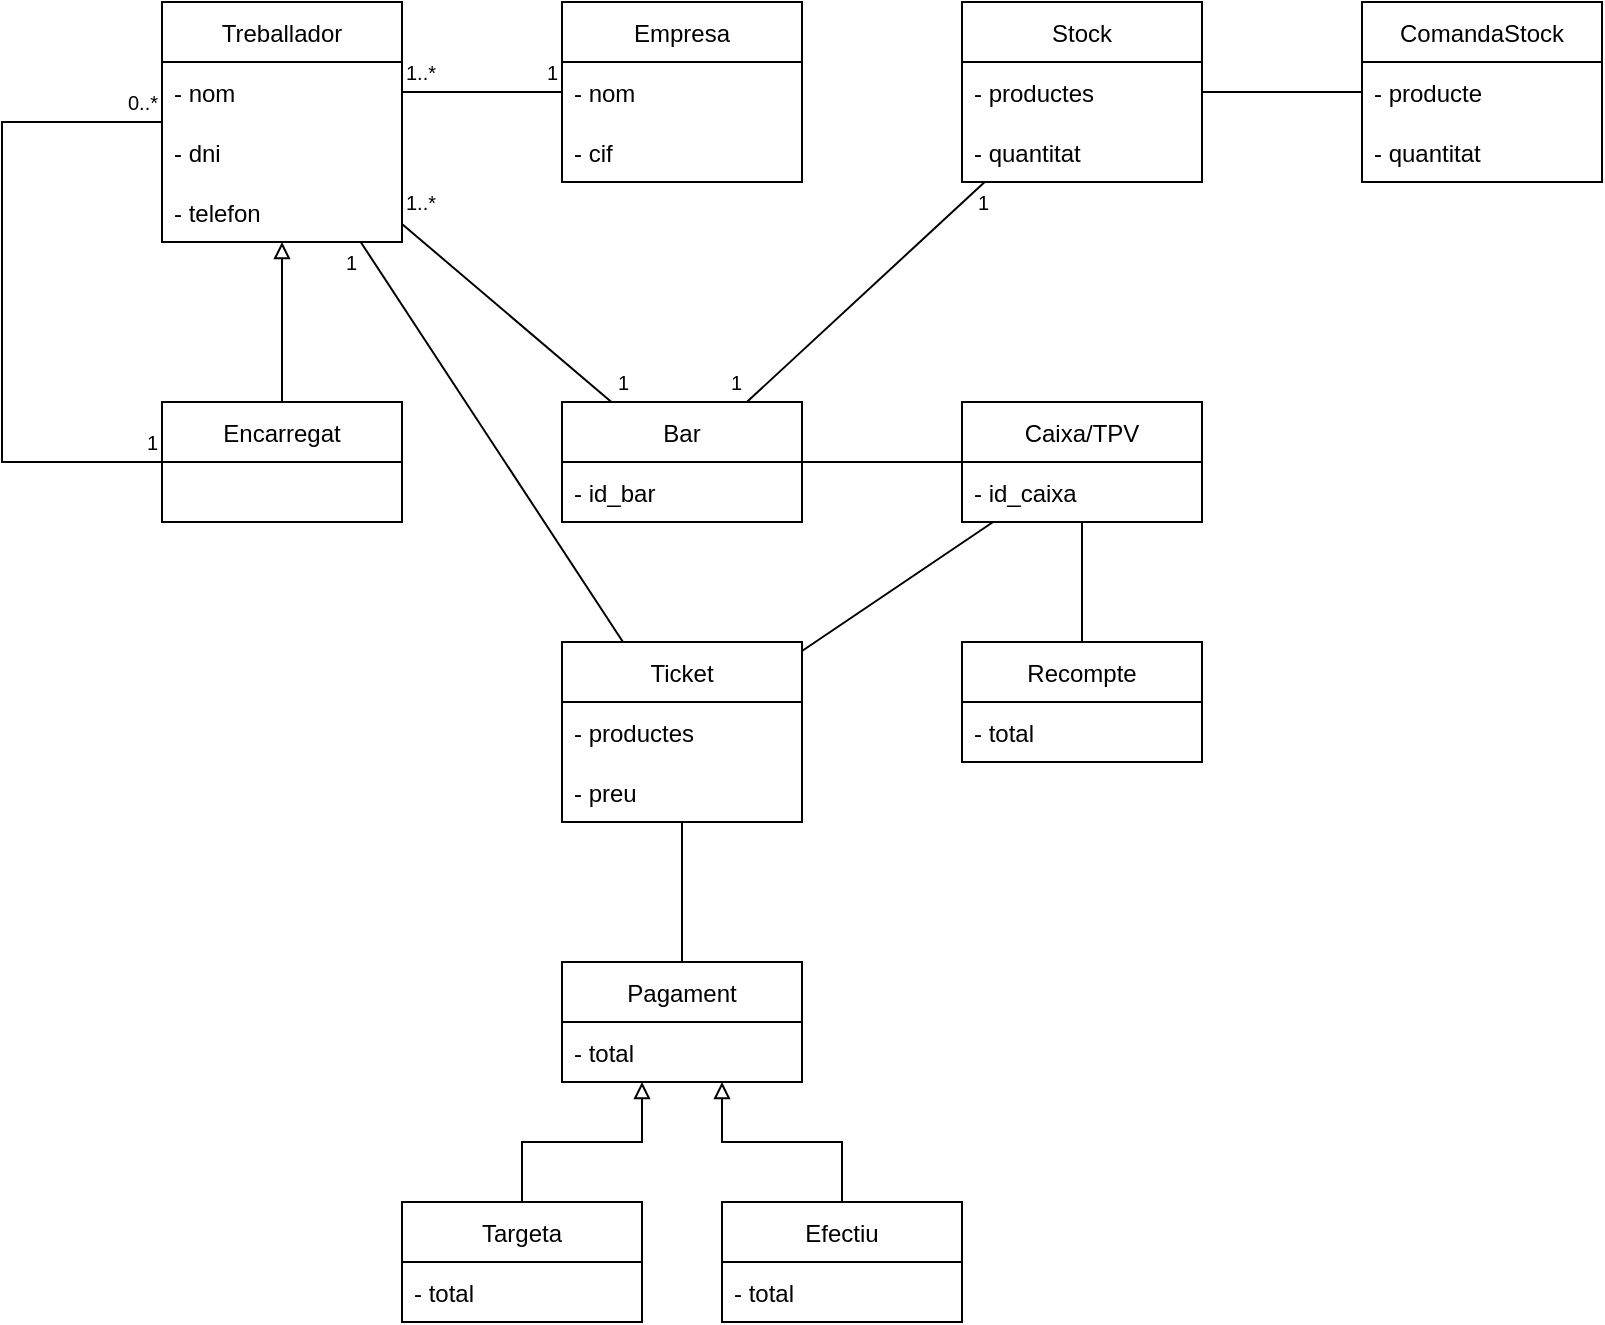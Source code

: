 <mxfile version="17.4.6" type="github">
  <diagram id="u9OxSyIeci-myjSZc0aK" name="Page-1">
    <mxGraphModel dx="652" dy="396" grid="1" gridSize="10" guides="1" tooltips="1" connect="1" arrows="1" fold="1" page="1" pageScale="1" pageWidth="827" pageHeight="1169" math="0" shadow="0">
      <root>
        <mxCell id="0" />
        <mxCell id="1" parent="0" />
        <mxCell id="dDJgua4jS4CRUahImQCB-1" value="Empresa" style="swimlane;fontStyle=0;childLayout=stackLayout;horizontal=1;startSize=30;horizontalStack=0;resizeParent=1;resizeParentMax=0;resizeLast=0;collapsible=1;marginBottom=0;" vertex="1" parent="1">
          <mxGeometry x="294" y="160" width="120" height="90" as="geometry" />
        </mxCell>
        <mxCell id="dDJgua4jS4CRUahImQCB-2" value="- nom" style="text;strokeColor=none;fillColor=none;align=left;verticalAlign=middle;spacingLeft=4;spacingRight=4;overflow=hidden;points=[[0,0.5],[1,0.5]];portConstraint=eastwest;rotatable=0;" vertex="1" parent="dDJgua4jS4CRUahImQCB-1">
          <mxGeometry y="30" width="120" height="30" as="geometry" />
        </mxCell>
        <mxCell id="dDJgua4jS4CRUahImQCB-3" value="- cif" style="text;strokeColor=none;fillColor=none;align=left;verticalAlign=middle;spacingLeft=4;spacingRight=4;overflow=hidden;points=[[0,0.5],[1,0.5]];portConstraint=eastwest;rotatable=0;" vertex="1" parent="dDJgua4jS4CRUahImQCB-1">
          <mxGeometry y="60" width="120" height="30" as="geometry" />
        </mxCell>
        <mxCell id="dDJgua4jS4CRUahImQCB-13" style="edgeStyle=orthogonalEdgeStyle;rounded=0;orthogonalLoop=1;jettySize=auto;html=1;endArrow=none;endFill=0;" edge="1" parent="1" source="dDJgua4jS4CRUahImQCB-5" target="dDJgua4jS4CRUahImQCB-9">
          <mxGeometry relative="1" as="geometry">
            <Array as="points">
              <mxPoint x="14" y="220" />
              <mxPoint x="14" y="390" />
            </Array>
          </mxGeometry>
        </mxCell>
        <mxCell id="dDJgua4jS4CRUahImQCB-43" style="rounded=0;orthogonalLoop=1;jettySize=auto;html=1;endArrow=none;endFill=0;" edge="1" parent="1" source="dDJgua4jS4CRUahImQCB-5" target="dDJgua4jS4CRUahImQCB-15">
          <mxGeometry relative="1" as="geometry" />
        </mxCell>
        <mxCell id="dDJgua4jS4CRUahImQCB-46" style="edgeStyle=none;rounded=0;orthogonalLoop=1;jettySize=auto;html=1;endArrow=none;endFill=0;" edge="1" parent="1" source="dDJgua4jS4CRUahImQCB-5" target="dDJgua4jS4CRUahImQCB-22">
          <mxGeometry relative="1" as="geometry" />
        </mxCell>
        <mxCell id="dDJgua4jS4CRUahImQCB-5" value="Treballador" style="swimlane;fontStyle=0;childLayout=stackLayout;horizontal=1;startSize=30;horizontalStack=0;resizeParent=1;resizeParentMax=0;resizeLast=0;collapsible=1;marginBottom=0;" vertex="1" parent="1">
          <mxGeometry x="94" y="160" width="120" height="120" as="geometry" />
        </mxCell>
        <mxCell id="dDJgua4jS4CRUahImQCB-6" value="- nom" style="text;strokeColor=none;fillColor=none;align=left;verticalAlign=middle;spacingLeft=4;spacingRight=4;overflow=hidden;points=[[0,0.5],[1,0.5]];portConstraint=eastwest;rotatable=0;" vertex="1" parent="dDJgua4jS4CRUahImQCB-5">
          <mxGeometry y="30" width="120" height="30" as="geometry" />
        </mxCell>
        <mxCell id="dDJgua4jS4CRUahImQCB-7" value="- dni" style="text;strokeColor=none;fillColor=none;align=left;verticalAlign=middle;spacingLeft=4;spacingRight=4;overflow=hidden;points=[[0,0.5],[1,0.5]];portConstraint=eastwest;rotatable=0;" vertex="1" parent="dDJgua4jS4CRUahImQCB-5">
          <mxGeometry y="60" width="120" height="30" as="geometry" />
        </mxCell>
        <mxCell id="dDJgua4jS4CRUahImQCB-8" value="- telefon" style="text;strokeColor=none;fillColor=none;align=left;verticalAlign=middle;spacingLeft=4;spacingRight=4;overflow=hidden;points=[[0,0.5],[1,0.5]];portConstraint=eastwest;rotatable=0;" vertex="1" parent="dDJgua4jS4CRUahImQCB-5">
          <mxGeometry y="90" width="120" height="30" as="geometry" />
        </mxCell>
        <mxCell id="dDJgua4jS4CRUahImQCB-14" style="edgeStyle=orthogonalEdgeStyle;rounded=0;orthogonalLoop=1;jettySize=auto;html=1;endArrow=block;endFill=0;" edge="1" parent="1" source="dDJgua4jS4CRUahImQCB-9" target="dDJgua4jS4CRUahImQCB-5">
          <mxGeometry relative="1" as="geometry" />
        </mxCell>
        <mxCell id="dDJgua4jS4CRUahImQCB-9" value="Encarregat" style="swimlane;fontStyle=0;childLayout=stackLayout;horizontal=1;startSize=30;horizontalStack=0;resizeParent=1;resizeParentMax=0;resizeLast=0;collapsible=1;marginBottom=0;" vertex="1" parent="1">
          <mxGeometry x="94" y="360" width="120" height="60" as="geometry" />
        </mxCell>
        <mxCell id="dDJgua4jS4CRUahImQCB-44" style="edgeStyle=none;rounded=0;orthogonalLoop=1;jettySize=auto;html=1;endArrow=none;endFill=0;" edge="1" parent="1" source="dDJgua4jS4CRUahImQCB-15" target="dDJgua4jS4CRUahImQCB-18">
          <mxGeometry relative="1" as="geometry" />
        </mxCell>
        <mxCell id="dDJgua4jS4CRUahImQCB-49" style="edgeStyle=none;rounded=0;orthogonalLoop=1;jettySize=auto;html=1;endArrow=none;endFill=0;" edge="1" parent="1" source="dDJgua4jS4CRUahImQCB-15" target="dDJgua4jS4CRUahImQCB-39">
          <mxGeometry relative="1" as="geometry" />
        </mxCell>
        <mxCell id="dDJgua4jS4CRUahImQCB-15" value="Bar" style="swimlane;fontStyle=0;childLayout=stackLayout;horizontal=1;startSize=30;horizontalStack=0;resizeParent=1;resizeParentMax=0;resizeLast=0;collapsible=1;marginBottom=0;" vertex="1" parent="1">
          <mxGeometry x="294" y="360" width="120" height="60" as="geometry" />
        </mxCell>
        <mxCell id="dDJgua4jS4CRUahImQCB-16" value="- id_bar" style="text;strokeColor=none;fillColor=none;align=left;verticalAlign=middle;spacingLeft=4;spacingRight=4;overflow=hidden;points=[[0,0.5],[1,0.5]];portConstraint=eastwest;rotatable=0;" vertex="1" parent="dDJgua4jS4CRUahImQCB-15">
          <mxGeometry y="30" width="120" height="30" as="geometry" />
        </mxCell>
        <mxCell id="dDJgua4jS4CRUahImQCB-45" style="edgeStyle=none;rounded=0;orthogonalLoop=1;jettySize=auto;html=1;endArrow=none;endFill=0;" edge="1" parent="1" source="dDJgua4jS4CRUahImQCB-18" target="dDJgua4jS4CRUahImQCB-20">
          <mxGeometry relative="1" as="geometry" />
        </mxCell>
        <mxCell id="dDJgua4jS4CRUahImQCB-47" style="edgeStyle=none;rounded=0;orthogonalLoop=1;jettySize=auto;html=1;endArrow=none;endFill=0;" edge="1" parent="1" source="dDJgua4jS4CRUahImQCB-18" target="dDJgua4jS4CRUahImQCB-22">
          <mxGeometry relative="1" as="geometry" />
        </mxCell>
        <mxCell id="dDJgua4jS4CRUahImQCB-18" value="Caixa/TPV" style="swimlane;fontStyle=0;childLayout=stackLayout;horizontal=1;startSize=30;horizontalStack=0;resizeParent=1;resizeParentMax=0;resizeLast=0;collapsible=1;marginBottom=0;" vertex="1" parent="1">
          <mxGeometry x="494" y="360" width="120" height="60" as="geometry" />
        </mxCell>
        <mxCell id="dDJgua4jS4CRUahImQCB-19" value="- id_caixa" style="text;strokeColor=none;fillColor=none;align=left;verticalAlign=middle;spacingLeft=4;spacingRight=4;overflow=hidden;points=[[0,0.5],[1,0.5]];portConstraint=eastwest;rotatable=0;" vertex="1" parent="dDJgua4jS4CRUahImQCB-18">
          <mxGeometry y="30" width="120" height="30" as="geometry" />
        </mxCell>
        <mxCell id="dDJgua4jS4CRUahImQCB-20" value="Recompte" style="swimlane;fontStyle=0;childLayout=stackLayout;horizontal=1;startSize=30;horizontalStack=0;resizeParent=1;resizeParentMax=0;resizeLast=0;collapsible=1;marginBottom=0;" vertex="1" parent="1">
          <mxGeometry x="494" y="480" width="120" height="60" as="geometry" />
        </mxCell>
        <mxCell id="dDJgua4jS4CRUahImQCB-21" value="- total" style="text;strokeColor=none;fillColor=none;align=left;verticalAlign=middle;spacingLeft=4;spacingRight=4;overflow=hidden;points=[[0,0.5],[1,0.5]];portConstraint=eastwest;rotatable=0;" vertex="1" parent="dDJgua4jS4CRUahImQCB-20">
          <mxGeometry y="30" width="120" height="30" as="geometry" />
        </mxCell>
        <mxCell id="dDJgua4jS4CRUahImQCB-48" style="edgeStyle=none;rounded=0;orthogonalLoop=1;jettySize=auto;html=1;endArrow=none;endFill=0;" edge="1" parent="1" source="dDJgua4jS4CRUahImQCB-22" target="dDJgua4jS4CRUahImQCB-28">
          <mxGeometry relative="1" as="geometry" />
        </mxCell>
        <mxCell id="dDJgua4jS4CRUahImQCB-22" value="Ticket" style="swimlane;fontStyle=0;childLayout=stackLayout;horizontal=1;startSize=30;horizontalStack=0;resizeParent=1;resizeParentMax=0;resizeLast=0;collapsible=1;marginBottom=0;" vertex="1" parent="1">
          <mxGeometry x="294" y="480" width="120" height="90" as="geometry" />
        </mxCell>
        <mxCell id="dDJgua4jS4CRUahImQCB-24" value="- productes" style="text;strokeColor=none;fillColor=none;align=left;verticalAlign=middle;spacingLeft=4;spacingRight=4;overflow=hidden;points=[[0,0.5],[1,0.5]];portConstraint=eastwest;rotatable=0;" vertex="1" parent="dDJgua4jS4CRUahImQCB-22">
          <mxGeometry y="30" width="120" height="30" as="geometry" />
        </mxCell>
        <mxCell id="dDJgua4jS4CRUahImQCB-23" value="- preu" style="text;strokeColor=none;fillColor=none;align=left;verticalAlign=middle;spacingLeft=4;spacingRight=4;overflow=hidden;points=[[0,0.5],[1,0.5]];portConstraint=eastwest;rotatable=0;" vertex="1" parent="dDJgua4jS4CRUahImQCB-22">
          <mxGeometry y="60" width="120" height="30" as="geometry" />
        </mxCell>
        <mxCell id="dDJgua4jS4CRUahImQCB-28" value="Pagament" style="swimlane;fontStyle=0;childLayout=stackLayout;horizontal=1;startSize=30;horizontalStack=0;resizeParent=1;resizeParentMax=0;resizeLast=0;collapsible=1;marginBottom=0;" vertex="1" parent="1">
          <mxGeometry x="294" y="640" width="120" height="60" as="geometry" />
        </mxCell>
        <mxCell id="dDJgua4jS4CRUahImQCB-29" value="- total" style="text;strokeColor=none;fillColor=none;align=left;verticalAlign=middle;spacingLeft=4;spacingRight=4;overflow=hidden;points=[[0,0.5],[1,0.5]];portConstraint=eastwest;rotatable=0;" vertex="1" parent="dDJgua4jS4CRUahImQCB-28">
          <mxGeometry y="30" width="120" height="30" as="geometry" />
        </mxCell>
        <mxCell id="dDJgua4jS4CRUahImQCB-34" style="edgeStyle=orthogonalEdgeStyle;rounded=0;orthogonalLoop=1;jettySize=auto;html=1;endArrow=block;endFill=0;" edge="1" parent="1" source="dDJgua4jS4CRUahImQCB-30" target="dDJgua4jS4CRUahImQCB-28">
          <mxGeometry relative="1" as="geometry">
            <Array as="points">
              <mxPoint x="274" y="730" />
              <mxPoint x="334" y="730" />
            </Array>
          </mxGeometry>
        </mxCell>
        <mxCell id="dDJgua4jS4CRUahImQCB-30" value="Targeta" style="swimlane;fontStyle=0;childLayout=stackLayout;horizontal=1;startSize=30;horizontalStack=0;resizeParent=1;resizeParentMax=0;resizeLast=0;collapsible=1;marginBottom=0;" vertex="1" parent="1">
          <mxGeometry x="214" y="760" width="120" height="60" as="geometry" />
        </mxCell>
        <mxCell id="dDJgua4jS4CRUahImQCB-31" value="- total" style="text;strokeColor=none;fillColor=none;align=left;verticalAlign=middle;spacingLeft=4;spacingRight=4;overflow=hidden;points=[[0,0.5],[1,0.5]];portConstraint=eastwest;rotatable=0;" vertex="1" parent="dDJgua4jS4CRUahImQCB-30">
          <mxGeometry y="30" width="120" height="30" as="geometry" />
        </mxCell>
        <mxCell id="dDJgua4jS4CRUahImQCB-35" style="edgeStyle=orthogonalEdgeStyle;rounded=0;orthogonalLoop=1;jettySize=auto;html=1;endArrow=block;endFill=0;" edge="1" parent="1" source="dDJgua4jS4CRUahImQCB-32" target="dDJgua4jS4CRUahImQCB-28">
          <mxGeometry relative="1" as="geometry">
            <Array as="points">
              <mxPoint x="434" y="730" />
              <mxPoint x="374" y="730" />
            </Array>
          </mxGeometry>
        </mxCell>
        <mxCell id="dDJgua4jS4CRUahImQCB-32" value="Efectiu" style="swimlane;fontStyle=0;childLayout=stackLayout;horizontal=1;startSize=30;horizontalStack=0;resizeParent=1;resizeParentMax=0;resizeLast=0;collapsible=1;marginBottom=0;" vertex="1" parent="1">
          <mxGeometry x="374" y="760" width="120" height="60" as="geometry" />
        </mxCell>
        <mxCell id="dDJgua4jS4CRUahImQCB-33" value="- total" style="text;strokeColor=none;fillColor=none;align=left;verticalAlign=middle;spacingLeft=4;spacingRight=4;overflow=hidden;points=[[0,0.5],[1,0.5]];portConstraint=eastwest;rotatable=0;" vertex="1" parent="dDJgua4jS4CRUahImQCB-32">
          <mxGeometry y="30" width="120" height="30" as="geometry" />
        </mxCell>
        <mxCell id="dDJgua4jS4CRUahImQCB-36" value="ComandaStock" style="swimlane;fontStyle=0;childLayout=stackLayout;horizontal=1;startSize=30;horizontalStack=0;resizeParent=1;resizeParentMax=0;resizeLast=0;collapsible=1;marginBottom=0;" vertex="1" parent="1">
          <mxGeometry x="694" y="160" width="120" height="90" as="geometry" />
        </mxCell>
        <mxCell id="dDJgua4jS4CRUahImQCB-37" value="- producte" style="text;strokeColor=none;fillColor=none;align=left;verticalAlign=middle;spacingLeft=4;spacingRight=4;overflow=hidden;points=[[0,0.5],[1,0.5]];portConstraint=eastwest;rotatable=0;" vertex="1" parent="dDJgua4jS4CRUahImQCB-36">
          <mxGeometry y="30" width="120" height="30" as="geometry" />
        </mxCell>
        <mxCell id="dDJgua4jS4CRUahImQCB-38" value="- quantitat" style="text;strokeColor=none;fillColor=none;align=left;verticalAlign=middle;spacingLeft=4;spacingRight=4;overflow=hidden;points=[[0,0.5],[1,0.5]];portConstraint=eastwest;rotatable=0;" vertex="1" parent="dDJgua4jS4CRUahImQCB-36">
          <mxGeometry y="60" width="120" height="30" as="geometry" />
        </mxCell>
        <mxCell id="dDJgua4jS4CRUahImQCB-50" style="edgeStyle=none;rounded=0;orthogonalLoop=1;jettySize=auto;html=1;endArrow=none;endFill=0;" edge="1" parent="1" source="dDJgua4jS4CRUahImQCB-39" target="dDJgua4jS4CRUahImQCB-36">
          <mxGeometry relative="1" as="geometry" />
        </mxCell>
        <mxCell id="dDJgua4jS4CRUahImQCB-39" value="Stock" style="swimlane;fontStyle=0;childLayout=stackLayout;horizontal=1;startSize=30;horizontalStack=0;resizeParent=1;resizeParentMax=0;resizeLast=0;collapsible=1;marginBottom=0;" vertex="1" parent="1">
          <mxGeometry x="494" y="160" width="120" height="90" as="geometry" />
        </mxCell>
        <mxCell id="dDJgua4jS4CRUahImQCB-40" value="- productes" style="text;strokeColor=none;fillColor=none;align=left;verticalAlign=middle;spacingLeft=4;spacingRight=4;overflow=hidden;points=[[0,0.5],[1,0.5]];portConstraint=eastwest;rotatable=0;" vertex="1" parent="dDJgua4jS4CRUahImQCB-39">
          <mxGeometry y="30" width="120" height="30" as="geometry" />
        </mxCell>
        <mxCell id="dDJgua4jS4CRUahImQCB-41" value="- quantitat" style="text;strokeColor=none;fillColor=none;align=left;verticalAlign=middle;spacingLeft=4;spacingRight=4;overflow=hidden;points=[[0,0.5],[1,0.5]];portConstraint=eastwest;rotatable=0;" vertex="1" parent="dDJgua4jS4CRUahImQCB-39">
          <mxGeometry y="60" width="120" height="30" as="geometry" />
        </mxCell>
        <mxCell id="dDJgua4jS4CRUahImQCB-42" style="edgeStyle=orthogonalEdgeStyle;rounded=0;orthogonalLoop=1;jettySize=auto;html=1;endArrow=none;endFill=0;" edge="1" parent="1" source="dDJgua4jS4CRUahImQCB-6" target="dDJgua4jS4CRUahImQCB-1">
          <mxGeometry relative="1" as="geometry" />
        </mxCell>
        <mxCell id="dDJgua4jS4CRUahImQCB-51" value="&lt;font style=&quot;font-size: 10px&quot;&gt;1..*&lt;/font&gt;" style="text;html=1;strokeColor=none;fillColor=none;align=left;verticalAlign=middle;whiteSpace=wrap;rounded=0;" vertex="1" parent="1">
          <mxGeometry x="214" y="185" width="26" height="20" as="geometry" />
        </mxCell>
        <mxCell id="dDJgua4jS4CRUahImQCB-52" value="&lt;font style=&quot;font-size: 10px&quot;&gt;1&lt;/font&gt;" style="text;html=1;strokeColor=none;fillColor=none;align=right;verticalAlign=middle;whiteSpace=wrap;rounded=0;" vertex="1" parent="1">
          <mxGeometry x="268" y="185" width="26" height="20" as="geometry" />
        </mxCell>
        <mxCell id="dDJgua4jS4CRUahImQCB-53" value="&lt;font style=&quot;font-size: 10px&quot;&gt;0..*&lt;/font&gt;" style="text;html=1;strokeColor=none;fillColor=none;align=right;verticalAlign=middle;whiteSpace=wrap;rounded=0;" vertex="1" parent="1">
          <mxGeometry x="68" y="200" width="26" height="20" as="geometry" />
        </mxCell>
        <mxCell id="dDJgua4jS4CRUahImQCB-56" value="&lt;font style=&quot;font-size: 10px&quot;&gt;1&lt;/font&gt;" style="text;html=1;strokeColor=none;fillColor=none;align=right;verticalAlign=middle;whiteSpace=wrap;rounded=0;" vertex="1" parent="1">
          <mxGeometry x="68" y="370" width="26" height="20" as="geometry" />
        </mxCell>
        <mxCell id="dDJgua4jS4CRUahImQCB-57" value="&lt;font style=&quot;font-size: 10px&quot;&gt;1..*&lt;/font&gt;" style="text;html=1;strokeColor=none;fillColor=none;align=left;verticalAlign=middle;whiteSpace=wrap;rounded=0;" vertex="1" parent="1">
          <mxGeometry x="214" y="250" width="26" height="20" as="geometry" />
        </mxCell>
        <mxCell id="dDJgua4jS4CRUahImQCB-58" value="&lt;font style=&quot;font-size: 10px&quot;&gt;1&lt;/font&gt;" style="text;html=1;strokeColor=none;fillColor=none;align=left;verticalAlign=middle;whiteSpace=wrap;rounded=0;" vertex="1" parent="1">
          <mxGeometry x="184" y="280" width="26" height="20" as="geometry" />
        </mxCell>
        <mxCell id="dDJgua4jS4CRUahImQCB-59" value="&lt;font style=&quot;font-size: 10px&quot;&gt;1&lt;/font&gt;" style="text;html=1;strokeColor=none;fillColor=none;align=left;verticalAlign=middle;whiteSpace=wrap;rounded=0;" vertex="1" parent="1">
          <mxGeometry x="320" y="340" width="26" height="20" as="geometry" />
        </mxCell>
        <mxCell id="dDJgua4jS4CRUahImQCB-60" value="&lt;font style=&quot;font-size: 10px&quot;&gt;1&lt;/font&gt;" style="text;html=1;strokeColor=none;fillColor=none;align=right;verticalAlign=middle;whiteSpace=wrap;rounded=0;" vertex="1" parent="1">
          <mxGeometry x="360" y="340" width="26" height="20" as="geometry" />
        </mxCell>
        <mxCell id="dDJgua4jS4CRUahImQCB-62" value="&lt;font style=&quot;font-size: 10px&quot;&gt;1&lt;/font&gt;" style="text;html=1;strokeColor=none;fillColor=none;align=left;verticalAlign=middle;whiteSpace=wrap;rounded=0;" vertex="1" parent="1">
          <mxGeometry x="500" y="250" width="26" height="20" as="geometry" />
        </mxCell>
      </root>
    </mxGraphModel>
  </diagram>
</mxfile>
